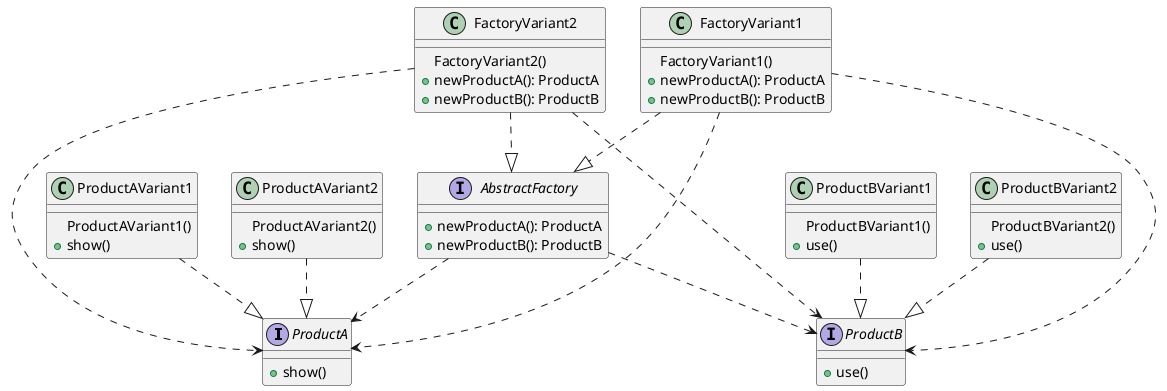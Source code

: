 @startuml
interface ProductA
{
    + show()
}


interface ProductB
{
    + use()
}


class ProductAVariant1
{
    ProductAVariant1()
    + show()
}
ProductAVariant1 ..|> ProductA

class ProductBVariant1
{
    ProductBVariant1()
    + use()
}
ProductBVariant1 ..|> ProductB

class ProductAVariant2
{
    ProductAVariant2()
    + show()
}
ProductAVariant2 ..|> ProductA

class ProductBVariant2
{
    ProductBVariant2()
    + use()
}
ProductBVariant2 ..|> ProductB

interface AbstractFactory
{
    + newProductA(): ProductA
    + newProductB(): ProductB
}


class FactoryVariant1
{
    FactoryVariant1()
    + newProductA(): ProductA
    + newProductB(): ProductB
}
FactoryVariant1 ..|> AbstractFactory

class FactoryVariant2
{
    FactoryVariant2()
    + newProductA(): ProductA
    + newProductB(): ProductB
}
FactoryVariant2 ..|> AbstractFactory

AbstractFactory ..> ProductA
AbstractFactory ..> ProductB
FactoryVariant1 ..> ProductA
FactoryVariant1 ..> ProductB
FactoryVariant2 ..> ProductA
FactoryVariant2 ..> ProductB
@enduml